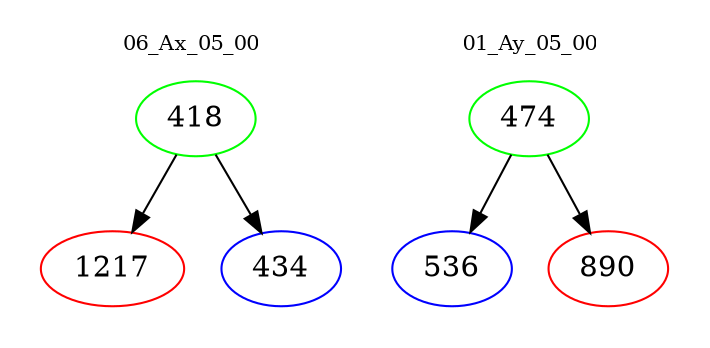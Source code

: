 digraph{
subgraph cluster_0 {
color = white
label = "06_Ax_05_00";
fontsize=10;
T0_418 [label="418", color="green"]
T0_418 -> T0_1217 [color="black"]
T0_1217 [label="1217", color="red"]
T0_418 -> T0_434 [color="black"]
T0_434 [label="434", color="blue"]
}
subgraph cluster_1 {
color = white
label = "01_Ay_05_00";
fontsize=10;
T1_474 [label="474", color="green"]
T1_474 -> T1_536 [color="black"]
T1_536 [label="536", color="blue"]
T1_474 -> T1_890 [color="black"]
T1_890 [label="890", color="red"]
}
}
